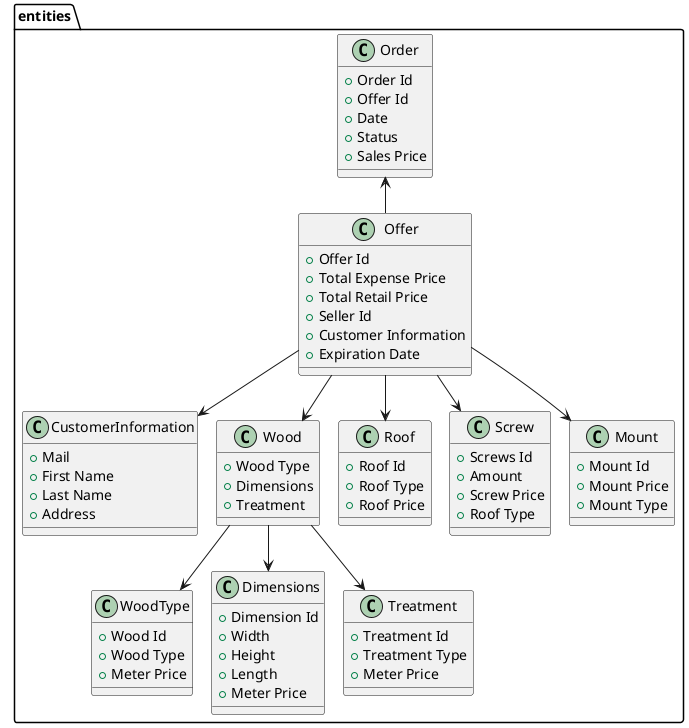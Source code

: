 @startuml

!pragma layout smetana

package entities {
    class CustomerInformation {
        + Mail
        + First Name
        + Last Name
        + Address
    }
    class Order {
        + Order Id
        + Offer Id
        + Date
        + Status
        + Sales Price
    }
    class Offer {
        + Offer Id
        + Total Expense Price
        + Total Retail Price
        + Seller Id
        + Customer Information
        + Expiration Date
    }
    class Wood {
        + Wood Type
        + Dimensions
        + Treatment
    }

    class WoodType {
        + Wood Id
        + Wood Type
        + Meter Price
    }
    class Roof {
        + Roof Id
        + Roof Type
        + Roof Price
    }

    class Screw {
        + Screws Id
        + Amount
        + Screw Price
        + Roof Type
    }

    class Mount {
        + Mount Id
        + Mount Price
        + Mount Type
    }

    class Dimensions {
        + Dimension Id
        + Width
        + Height
        + Length
        + Meter Price
    }

    class Treatment {
        + Treatment Id
        + Treatment Type
        + Meter Price
    }
}

entities.Order <-- entities.Offer

entities.Offer --> entities.Wood
entities.Offer --> entities.Screw
entities.Offer --> entities.Mount
entities.Offer --> entities.Roof
entities.Offer --> entities.CustomerInformation


entities.Wood --> entities.Dimensions
entities.Wood --> entities.Treatment
entities.Wood --> entities.WoodType


@enduml

